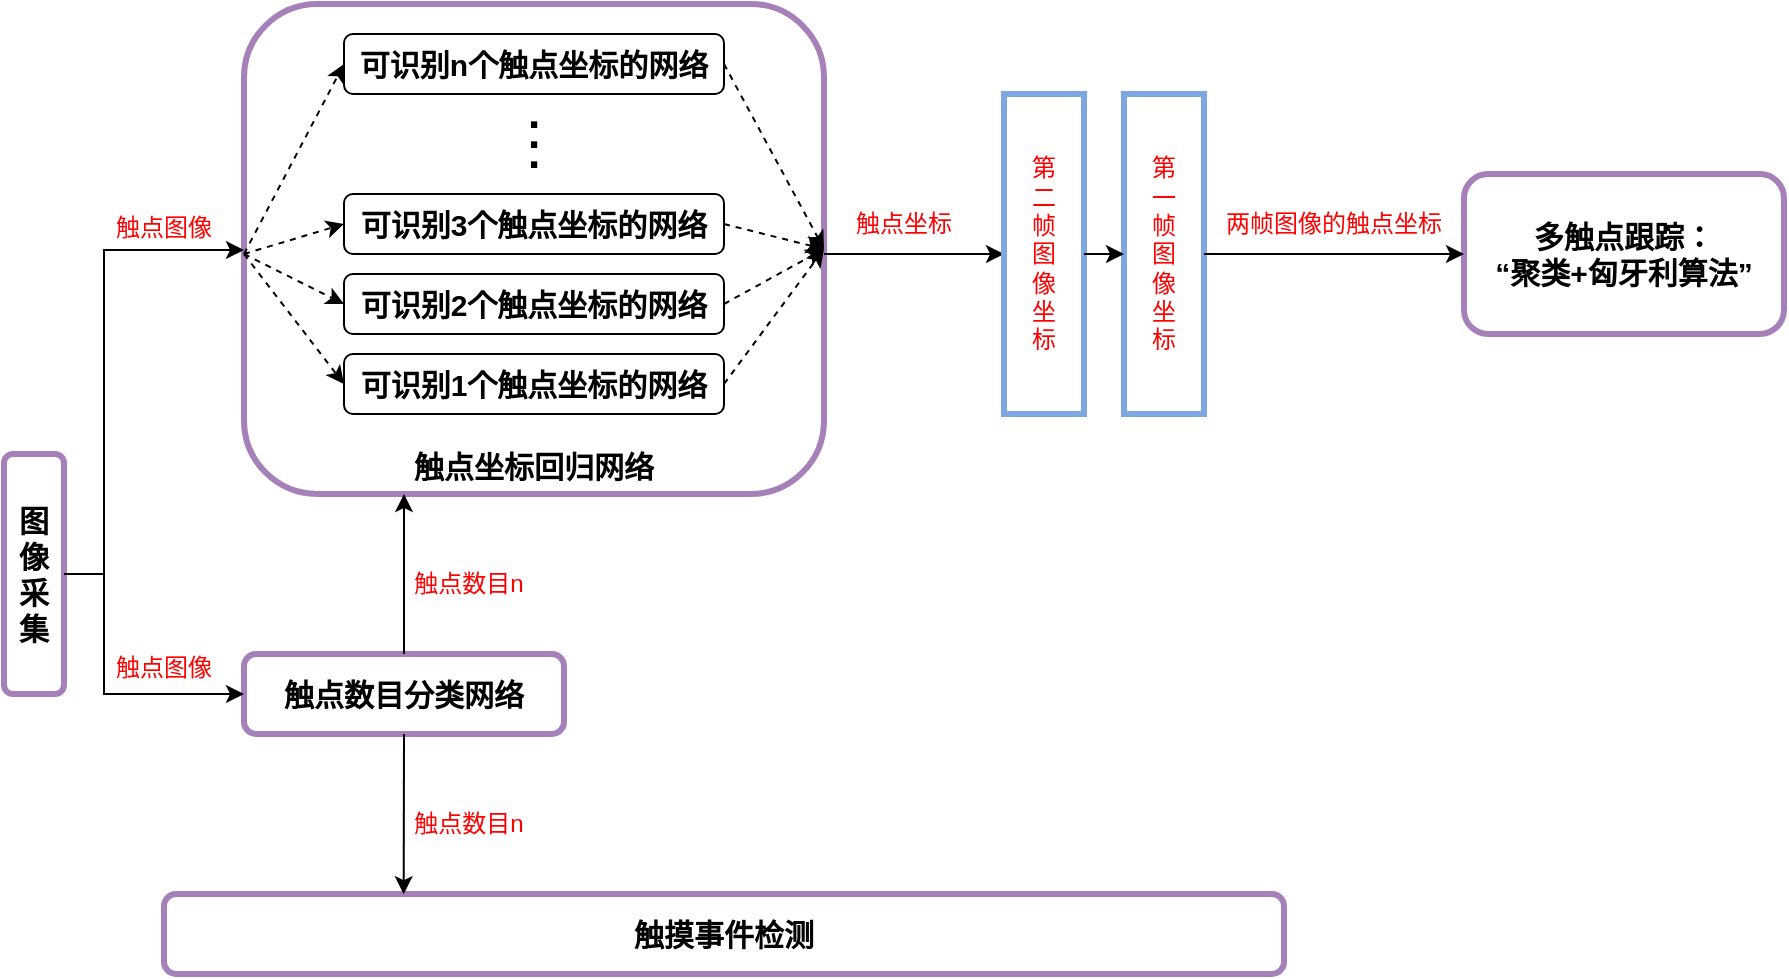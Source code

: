 <mxfile version="18.0.4" type="github">
  <diagram id="jXaNnU9WBbs-hRgU_72k" name="Page-1">
    <mxGraphModel dx="640" dy="411" grid="1" gridSize="10" guides="1" tooltips="1" connect="1" arrows="1" fold="1" page="0" pageScale="1" pageWidth="827" pageHeight="1169" math="0" shadow="0">
      <root>
        <mxCell id="0" />
        <mxCell id="1" parent="0" />
        <mxCell id="43LiQiZvyMIUir7U2u6s-16" value="" style="rounded=1;whiteSpace=wrap;html=1;fontSize=22;fillColor=none;strokeColor=#A680B8;strokeWidth=3;" vertex="1" parent="1">
          <mxGeometry x="160" y="75" width="290" height="245" as="geometry" />
        </mxCell>
        <mxCell id="43LiQiZvyMIUir7U2u6s-1" value="" style="rounded=1;whiteSpace=wrap;html=1;rotation=-90;strokeColor=#A680B8;strokeWidth=3;" vertex="1" parent="1">
          <mxGeometry x="-5" y="345" width="120" height="30" as="geometry" />
        </mxCell>
        <mxCell id="43LiQiZvyMIUir7U2u6s-2" value="&lt;span style=&quot;font-size: 15px;&quot;&gt;&lt;b&gt;图像采集&lt;/b&gt;&lt;/span&gt;" style="text;html=1;strokeColor=none;fillColor=none;align=center;verticalAlign=middle;whiteSpace=wrap;rounded=0;" vertex="1" parent="1">
          <mxGeometry x="45" y="305" width="20" height="110" as="geometry" />
        </mxCell>
        <mxCell id="43LiQiZvyMIUir7U2u6s-3" value="" style="rounded=1;whiteSpace=wrap;html=1;fontSize=15;strokeColor=#A680B8;strokeWidth=3;" vertex="1" parent="1">
          <mxGeometry x="160" y="400" width="160" height="40" as="geometry" />
        </mxCell>
        <mxCell id="43LiQiZvyMIUir7U2u6s-4" value="&lt;font style=&quot;font-size: 15px;&quot;&gt;&lt;b&gt;触点数目分类网络&lt;/b&gt;&lt;/font&gt;" style="text;html=1;strokeColor=none;fillColor=none;align=center;verticalAlign=middle;whiteSpace=wrap;rounded=0;fontSize=15;" vertex="1" parent="1">
          <mxGeometry x="175" y="405" width="130" height="30" as="geometry" />
        </mxCell>
        <mxCell id="43LiQiZvyMIUir7U2u6s-5" value="" style="rounded=1;whiteSpace=wrap;html=1;fontSize=15;" vertex="1" parent="1">
          <mxGeometry x="210" y="250" width="190" height="30" as="geometry" />
        </mxCell>
        <mxCell id="43LiQiZvyMIUir7U2u6s-6" value="&lt;font style=&quot;font-size: 15px;&quot;&gt;&lt;b&gt;可识别1个触点坐标的网络&lt;/b&gt;&lt;/font&gt;" style="text;html=1;strokeColor=none;fillColor=none;align=center;verticalAlign=middle;whiteSpace=wrap;rounded=0;fontSize=15;" vertex="1" parent="1">
          <mxGeometry x="210" y="250" width="190" height="30" as="geometry" />
        </mxCell>
        <mxCell id="43LiQiZvyMIUir7U2u6s-7" value="" style="rounded=1;whiteSpace=wrap;html=1;fontSize=15;" vertex="1" parent="1">
          <mxGeometry x="210" y="210" width="190" height="30" as="geometry" />
        </mxCell>
        <mxCell id="43LiQiZvyMIUir7U2u6s-8" value="&lt;font style=&quot;font-size: 15px;&quot;&gt;&lt;b&gt;可识别2个触点坐标的网络&lt;/b&gt;&lt;/font&gt;" style="text;html=1;strokeColor=none;fillColor=none;align=center;verticalAlign=middle;whiteSpace=wrap;rounded=0;fontSize=15;" vertex="1" parent="1">
          <mxGeometry x="210" y="210" width="190" height="30" as="geometry" />
        </mxCell>
        <mxCell id="43LiQiZvyMIUir7U2u6s-9" value="" style="rounded=1;whiteSpace=wrap;html=1;fontSize=15;" vertex="1" parent="1">
          <mxGeometry x="210" y="170" width="190" height="30" as="geometry" />
        </mxCell>
        <mxCell id="43LiQiZvyMIUir7U2u6s-10" value="&lt;font style=&quot;font-size: 15px;&quot;&gt;&lt;b&gt;可识别3个触点坐标的网络&lt;/b&gt;&lt;/font&gt;" style="text;html=1;strokeColor=none;fillColor=none;align=center;verticalAlign=middle;whiteSpace=wrap;rounded=0;fontSize=15;" vertex="1" parent="1">
          <mxGeometry x="210" y="170" width="190" height="30" as="geometry" />
        </mxCell>
        <mxCell id="43LiQiZvyMIUir7U2u6s-11" value="&lt;font size=&quot;1&quot;&gt;&lt;b style=&quot;font-size: 22px;&quot;&gt;.&lt;/b&gt;&lt;/font&gt;" style="text;html=1;strokeColor=none;fillColor=none;align=center;verticalAlign=middle;whiteSpace=wrap;rounded=0;fontSize=15;" vertex="1" parent="1">
          <mxGeometry x="285" y="140" width="40" height="20" as="geometry" />
        </mxCell>
        <mxCell id="43LiQiZvyMIUir7U2u6s-12" value="&lt;font size=&quot;1&quot;&gt;&lt;b style=&quot;font-size: 22px;&quot;&gt;.&lt;/b&gt;&lt;/font&gt;" style="text;html=1;strokeColor=none;fillColor=none;align=center;verticalAlign=middle;whiteSpace=wrap;rounded=0;fontSize=15;" vertex="1" parent="1">
          <mxGeometry x="285" y="130" width="40" height="20" as="geometry" />
        </mxCell>
        <mxCell id="43LiQiZvyMIUir7U2u6s-13" value="&lt;font size=&quot;1&quot;&gt;&lt;b style=&quot;font-size: 22px;&quot;&gt;.&lt;/b&gt;&lt;/font&gt;" style="text;html=1;strokeColor=none;fillColor=none;align=center;verticalAlign=middle;whiteSpace=wrap;rounded=0;fontSize=15;" vertex="1" parent="1">
          <mxGeometry x="285" y="120" width="40" height="20" as="geometry" />
        </mxCell>
        <mxCell id="43LiQiZvyMIUir7U2u6s-14" value="" style="rounded=1;whiteSpace=wrap;html=1;fontSize=15;" vertex="1" parent="1">
          <mxGeometry x="210" y="90" width="190" height="30" as="geometry" />
        </mxCell>
        <mxCell id="43LiQiZvyMIUir7U2u6s-15" value="&lt;font style=&quot;font-size: 15px;&quot;&gt;&lt;b&gt;可识别n个触点坐标的网络&lt;/b&gt;&lt;/font&gt;" style="text;html=1;strokeColor=none;fillColor=none;align=center;verticalAlign=middle;whiteSpace=wrap;rounded=0;fontSize=15;" vertex="1" parent="1">
          <mxGeometry x="210" y="90" width="190" height="30" as="geometry" />
        </mxCell>
        <mxCell id="43LiQiZvyMIUir7U2u6s-17" value="&lt;span style=&quot;font-size: 15px;&quot;&gt;&lt;b&gt;触点坐标回归网络&lt;/b&gt;&lt;/span&gt;" style="text;html=1;strokeColor=none;fillColor=none;align=center;verticalAlign=middle;whiteSpace=wrap;rounded=0;fontSize=22;" vertex="1" parent="1">
          <mxGeometry x="230" y="290" width="150" height="30" as="geometry" />
        </mxCell>
        <mxCell id="43LiQiZvyMIUir7U2u6s-18" value="" style="rounded=1;whiteSpace=wrap;html=1;fontSize=15;strokeColor=#A680B8;strokeWidth=3;fillColor=none;" vertex="1" parent="1">
          <mxGeometry x="120" y="520" width="560" height="40" as="geometry" />
        </mxCell>
        <mxCell id="43LiQiZvyMIUir7U2u6s-19" value="&lt;b&gt;触摸事件检测&lt;/b&gt;" style="text;html=1;strokeColor=none;fillColor=none;align=center;verticalAlign=middle;whiteSpace=wrap;rounded=0;fontSize=15;" vertex="1" parent="1">
          <mxGeometry x="345" y="525" width="110" height="30" as="geometry" />
        </mxCell>
        <mxCell id="43LiQiZvyMIUir7U2u6s-20" value="" style="endArrow=classic;html=1;rounded=0;fontSize=15;" edge="1" parent="1">
          <mxGeometry width="50" height="50" relative="1" as="geometry">
            <mxPoint x="70" y="360" as="sourcePoint" />
            <mxPoint x="160" y="198" as="targetPoint" />
            <Array as="points">
              <mxPoint x="90" y="360" />
              <mxPoint x="90" y="198" />
            </Array>
          </mxGeometry>
        </mxCell>
        <mxCell id="43LiQiZvyMIUir7U2u6s-21" value="&lt;font color=&quot;#ff0000&quot; style=&quot;font-size: 12px;&quot;&gt;触点图像&lt;/font&gt;" style="text;html=1;strokeColor=none;fillColor=none;align=center;verticalAlign=middle;whiteSpace=wrap;rounded=0;fontSize=15;" vertex="1" parent="1">
          <mxGeometry x="90" y="170" width="60" height="30" as="geometry" />
        </mxCell>
        <mxCell id="43LiQiZvyMIUir7U2u6s-22" value="" style="endArrow=classic;html=1;rounded=0;fontSize=12;entryX=0;entryY=0.5;entryDx=0;entryDy=0;" edge="1" parent="1" target="43LiQiZvyMIUir7U2u6s-3">
          <mxGeometry width="50" height="50" relative="1" as="geometry">
            <mxPoint x="90" y="360" as="sourcePoint" />
            <mxPoint x="90" y="450" as="targetPoint" />
            <Array as="points">
              <mxPoint x="90" y="420" />
            </Array>
          </mxGeometry>
        </mxCell>
        <mxCell id="43LiQiZvyMIUir7U2u6s-23" value="&lt;font color=&quot;#ff0000&quot; style=&quot;font-size: 12px;&quot;&gt;触点图像&lt;/font&gt;" style="text;html=1;strokeColor=none;fillColor=none;align=center;verticalAlign=middle;whiteSpace=wrap;rounded=0;fontSize=15;" vertex="1" parent="1">
          <mxGeometry x="90" y="390" width="60" height="30" as="geometry" />
        </mxCell>
        <mxCell id="43LiQiZvyMIUir7U2u6s-24" value="" style="endArrow=classic;html=1;rounded=0;fontSize=12;entryX=0;entryY=0.5;entryDx=0;entryDy=0;dashed=1;" edge="1" parent="1" target="43LiQiZvyMIUir7U2u6s-15">
          <mxGeometry width="50" height="50" relative="1" as="geometry">
            <mxPoint x="160" y="200" as="sourcePoint" />
            <mxPoint x="210" y="150" as="targetPoint" />
          </mxGeometry>
        </mxCell>
        <mxCell id="43LiQiZvyMIUir7U2u6s-25" value="" style="endArrow=classic;html=1;rounded=0;dashed=1;fontSize=12;entryX=0;entryY=0.5;entryDx=0;entryDy=0;" edge="1" parent="1" target="43LiQiZvyMIUir7U2u6s-10">
          <mxGeometry width="50" height="50" relative="1" as="geometry">
            <mxPoint x="160" y="200" as="sourcePoint" />
            <mxPoint x="210" y="150" as="targetPoint" />
          </mxGeometry>
        </mxCell>
        <mxCell id="43LiQiZvyMIUir7U2u6s-26" value="" style="endArrow=classic;html=1;rounded=0;dashed=1;fontSize=12;entryX=0;entryY=0.5;entryDx=0;entryDy=0;" edge="1" parent="1" target="43LiQiZvyMIUir7U2u6s-8">
          <mxGeometry width="50" height="50" relative="1" as="geometry">
            <mxPoint x="160" y="200" as="sourcePoint" />
            <mxPoint x="210" y="150" as="targetPoint" />
          </mxGeometry>
        </mxCell>
        <mxCell id="43LiQiZvyMIUir7U2u6s-27" value="" style="endArrow=classic;html=1;rounded=0;dashed=1;fontSize=12;entryX=0;entryY=0.5;entryDx=0;entryDy=0;" edge="1" parent="1" target="43LiQiZvyMIUir7U2u6s-6">
          <mxGeometry width="50" height="50" relative="1" as="geometry">
            <mxPoint x="160" y="200" as="sourcePoint" />
            <mxPoint x="210" y="150" as="targetPoint" />
          </mxGeometry>
        </mxCell>
        <mxCell id="43LiQiZvyMIUir7U2u6s-28" value="" style="endArrow=classic;html=1;rounded=0;fontSize=12;exitX=0.5;exitY=0;exitDx=0;exitDy=0;" edge="1" parent="1" source="43LiQiZvyMIUir7U2u6s-3">
          <mxGeometry width="50" height="50" relative="1" as="geometry">
            <mxPoint x="190" y="400" as="sourcePoint" />
            <mxPoint x="240" y="320" as="targetPoint" />
          </mxGeometry>
        </mxCell>
        <mxCell id="43LiQiZvyMIUir7U2u6s-29" value="触点数目n" style="text;html=1;strokeColor=none;fillColor=none;align=center;verticalAlign=middle;whiteSpace=wrap;rounded=0;fontSize=12;fontColor=#FF0000;" vertex="1" parent="1">
          <mxGeometry x="230" y="350" width="85" height="30" as="geometry" />
        </mxCell>
        <mxCell id="43LiQiZvyMIUir7U2u6s-30" value="" style="endArrow=classic;html=1;rounded=0;fontSize=12;fontColor=#FF0000;exitX=0.5;exitY=1;exitDx=0;exitDy=0;entryX=0.214;entryY=0.003;entryDx=0;entryDy=0;entryPerimeter=0;" edge="1" parent="1" source="43LiQiZvyMIUir7U2u6s-3" target="43LiQiZvyMIUir7U2u6s-18">
          <mxGeometry width="50" height="50" relative="1" as="geometry">
            <mxPoint x="250" y="470" as="sourcePoint" />
            <mxPoint x="410" y="480" as="targetPoint" />
          </mxGeometry>
        </mxCell>
        <mxCell id="43LiQiZvyMIUir7U2u6s-31" value="触点数目n" style="text;html=1;strokeColor=none;fillColor=none;align=center;verticalAlign=middle;whiteSpace=wrap;rounded=0;fontSize=12;fontColor=#FF0000;" vertex="1" parent="1">
          <mxGeometry x="230" y="470" width="85" height="30" as="geometry" />
        </mxCell>
        <mxCell id="43LiQiZvyMIUir7U2u6s-32" value="" style="endArrow=classic;html=1;rounded=0;fontSize=12;fontColor=#FF0000;dashed=1;entryX=1;entryY=0.5;entryDx=0;entryDy=0;exitX=1;exitY=0.5;exitDx=0;exitDy=0;" edge="1" parent="1" source="43LiQiZvyMIUir7U2u6s-15" target="43LiQiZvyMIUir7U2u6s-16">
          <mxGeometry width="50" height="50" relative="1" as="geometry">
            <mxPoint x="400" y="100" as="sourcePoint" />
            <mxPoint x="450" y="50" as="targetPoint" />
          </mxGeometry>
        </mxCell>
        <mxCell id="43LiQiZvyMIUir7U2u6s-33" value="" style="endArrow=classic;html=1;rounded=0;dashed=1;fontSize=12;fontColor=#FF0000;exitX=1;exitY=0.5;exitDx=0;exitDy=0;entryX=1;entryY=0.5;entryDx=0;entryDy=0;" edge="1" parent="1" source="43LiQiZvyMIUir7U2u6s-10" target="43LiQiZvyMIUir7U2u6s-16">
          <mxGeometry width="50" height="50" relative="1" as="geometry">
            <mxPoint x="430" y="260" as="sourcePoint" />
            <mxPoint x="450" y="200" as="targetPoint" />
          </mxGeometry>
        </mxCell>
        <mxCell id="43LiQiZvyMIUir7U2u6s-34" value="" style="endArrow=classic;html=1;rounded=0;dashed=1;fontSize=12;fontColor=#FF0000;entryX=1;entryY=0.5;entryDx=0;entryDy=0;exitX=1;exitY=0.5;exitDx=0;exitDy=0;" edge="1" parent="1" source="43LiQiZvyMIUir7U2u6s-8" target="43LiQiZvyMIUir7U2u6s-16">
          <mxGeometry width="50" height="50" relative="1" as="geometry">
            <mxPoint x="400" y="222.5" as="sourcePoint" />
            <mxPoint x="450" y="172.5" as="targetPoint" />
          </mxGeometry>
        </mxCell>
        <mxCell id="43LiQiZvyMIUir7U2u6s-35" value="" style="endArrow=classic;html=1;rounded=0;dashed=1;fontSize=12;fontColor=#FF0000;entryX=1;entryY=0.5;entryDx=0;entryDy=0;exitX=1;exitY=0.5;exitDx=0;exitDy=0;" edge="1" parent="1" source="43LiQiZvyMIUir7U2u6s-6" target="43LiQiZvyMIUir7U2u6s-16">
          <mxGeometry width="50" height="50" relative="1" as="geometry">
            <mxPoint x="400" y="270" as="sourcePoint" />
            <mxPoint x="450" y="220" as="targetPoint" />
          </mxGeometry>
        </mxCell>
        <mxCell id="43LiQiZvyMIUir7U2u6s-36" value="" style="endArrow=classic;html=1;rounded=0;fontSize=12;fontColor=#FF0000;" edge="1" parent="1">
          <mxGeometry width="50" height="50" relative="1" as="geometry">
            <mxPoint x="450" y="200" as="sourcePoint" />
            <mxPoint x="540" y="200" as="targetPoint" />
          </mxGeometry>
        </mxCell>
        <mxCell id="43LiQiZvyMIUir7U2u6s-37" value="触点坐标" style="text;html=1;strokeColor=none;fillColor=none;align=center;verticalAlign=middle;whiteSpace=wrap;rounded=0;fontSize=12;fontColor=#FF0000;" vertex="1" parent="1">
          <mxGeometry x="460" y="170" width="60" height="30" as="geometry" />
        </mxCell>
        <mxCell id="43LiQiZvyMIUir7U2u6s-38" value="" style="rounded=0;whiteSpace=wrap;html=1;fontSize=12;fontColor=#FF0000;strokeColor=#7EA6E0;strokeWidth=3;fillColor=none;" vertex="1" parent="1">
          <mxGeometry x="540" y="120" width="40" height="160" as="geometry" />
        </mxCell>
        <mxCell id="43LiQiZvyMIUir7U2u6s-39" value="" style="rounded=0;whiteSpace=wrap;html=1;fontSize=12;fontColor=#FF0000;strokeColor=#7EA6E0;strokeWidth=3;fillColor=none;" vertex="1" parent="1">
          <mxGeometry x="600" y="120" width="40" height="160" as="geometry" />
        </mxCell>
        <mxCell id="43LiQiZvyMIUir7U2u6s-40" value="第二帧图像坐标" style="text;html=1;strokeColor=none;fillColor=none;align=center;verticalAlign=middle;whiteSpace=wrap;rounded=0;fontSize=12;fontColor=#FF0000;" vertex="1" parent="1">
          <mxGeometry x="550" y="130" width="20" height="140" as="geometry" />
        </mxCell>
        <mxCell id="43LiQiZvyMIUir7U2u6s-41" value="第一帧图像坐标" style="text;html=1;strokeColor=none;fillColor=none;align=center;verticalAlign=middle;whiteSpace=wrap;rounded=0;fontSize=12;fontColor=#FF0000;" vertex="1" parent="1">
          <mxGeometry x="610" y="130" width="20" height="140" as="geometry" />
        </mxCell>
        <mxCell id="43LiQiZvyMIUir7U2u6s-42" value="" style="endArrow=classic;html=1;rounded=0;fontSize=12;fontColor=#FF0000;entryX=0;entryY=0.5;entryDx=0;entryDy=0;" edge="1" parent="1" target="43LiQiZvyMIUir7U2u6s-39">
          <mxGeometry width="50" height="50" relative="1" as="geometry">
            <mxPoint x="580" y="200" as="sourcePoint" />
            <mxPoint x="630" y="150" as="targetPoint" />
          </mxGeometry>
        </mxCell>
        <mxCell id="43LiQiZvyMIUir7U2u6s-43" value="" style="rounded=1;whiteSpace=wrap;html=1;fontSize=12;fontColor=#FF0000;strokeColor=#A680B8;strokeWidth=3;fillColor=none;" vertex="1" parent="1">
          <mxGeometry x="770" y="160" width="160" height="80" as="geometry" />
        </mxCell>
        <mxCell id="43LiQiZvyMIUir7U2u6s-44" value="" style="endArrow=classic;html=1;rounded=0;fontSize=12;fontColor=#FF0000;entryX=0;entryY=0.5;entryDx=0;entryDy=0;" edge="1" parent="1" target="43LiQiZvyMIUir7U2u6s-43">
          <mxGeometry width="50" height="50" relative="1" as="geometry">
            <mxPoint x="640" y="200" as="sourcePoint" />
            <mxPoint x="690" y="150" as="targetPoint" />
          </mxGeometry>
        </mxCell>
        <mxCell id="43LiQiZvyMIUir7U2u6s-45" value="两帧图像的触点坐标" style="text;html=1;strokeColor=none;fillColor=none;align=center;verticalAlign=middle;whiteSpace=wrap;rounded=0;fontSize=12;fontColor=#FF0000;" vertex="1" parent="1">
          <mxGeometry x="650" y="170" width="110" height="30" as="geometry" />
        </mxCell>
        <mxCell id="43LiQiZvyMIUir7U2u6s-46" value="&lt;font color=&quot;#000000&quot; style=&quot;font-size: 15px;&quot;&gt;&lt;b&gt;多触点跟踪：&lt;br&gt;“聚类+匈牙利算法”&lt;/b&gt;&lt;/font&gt;" style="text;html=1;strokeColor=none;fillColor=none;align=center;verticalAlign=middle;whiteSpace=wrap;rounded=0;fontSize=12;fontColor=#FF0000;" vertex="1" parent="1">
          <mxGeometry x="780" y="185" width="140" height="30" as="geometry" />
        </mxCell>
      </root>
    </mxGraphModel>
  </diagram>
</mxfile>
